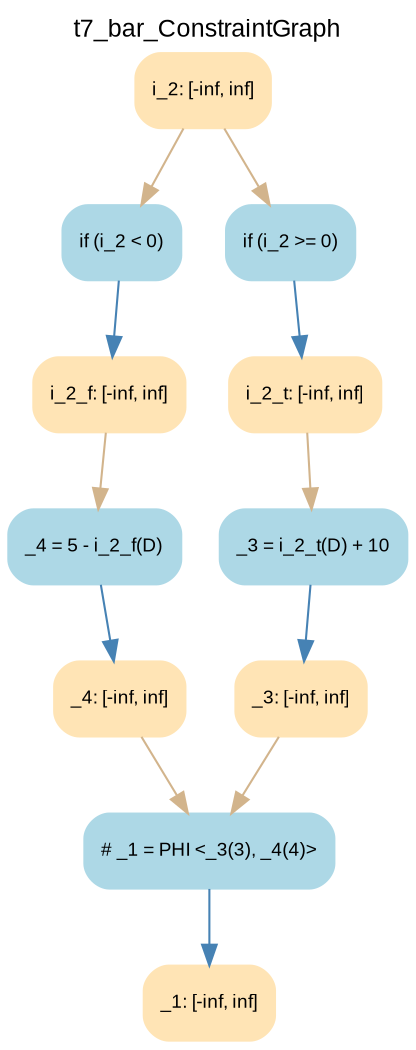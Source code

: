 digraph t7_bar_ConstraintGraph { 
	label=t7_bar_ConstraintGraph
	center=true
	labelloc=top
	fontname=Arial
	fontsize=12
	edge[fontname=Arial, fontsize=10]
	node[fontname=Arial, fontsize=9]

		Node_0 -> Node_1 [color=steelblue]
		Node_2 -> Node_3 [color=steelblue]
		Node_4 -> Node_5 [color=steelblue]
		Node_6 -> Node_7 [color=steelblue]
		Node_8 -> Node_9 [color=steelblue]
		Node_3 -> Node_8 [color=tan]
		Node_9 -> Node_0 [color=tan]
		Node_5 -> Node_0 [color=tan]
		Node_10 -> Node_2 [color=tan]
		Node_10 -> Node_6 [color=tan]
		Node_7 -> Node_4 [color=tan]

	Node_0 [fillcolor=lightblue, color=lightblue, shape=Mrecord, style=filled, label="{ # _1 = PHI \<_3(3), _4(4)\> }"]
	Node_2 [fillcolor=lightblue, color=lightblue, shape=Mrecord, style=filled, label="{ if (i_2 \< 0) }"]
	Node_4 [fillcolor=lightblue, color=lightblue, shape=Mrecord, style=filled, label="{ _3 = i_2_t(D) + 10 }"]
	Node_6 [fillcolor=lightblue, color=lightblue, shape=Mrecord, style=filled, label="{ if (i_2 \>= 0) }"]
	Node_8 [fillcolor=lightblue, color=lightblue, shape=Mrecord, style=filled, label="{ _4 = 5 - i_2_f(D) }"]
	Node_3 [fillcolor=moccasin, color=moccasin, shape=Mrecord, style=filled, label="{ i_2_f: \[-inf, inf\] }"]
	Node_9 [fillcolor=moccasin, color=moccasin, shape=Mrecord, style=filled, label="{ _4: \[-inf, inf\] }"]
	Node_5 [fillcolor=moccasin, color=moccasin, shape=Mrecord, style=filled, label="{ _3: \[-inf, inf\] }"]
	Node_1 [fillcolor=moccasin, color=moccasin, shape=Mrecord, style=filled, label="{ _1: \[-inf, inf\] }"]
	Node_10 [fillcolor=moccasin, color=moccasin, shape=Mrecord, style=filled, label="{ i_2: \[-inf, inf\] }"]
	Node_7 [fillcolor=moccasin, color=moccasin, shape=Mrecord, style=filled, label="{ i_2_t: \[-inf, inf\] }"]
}
